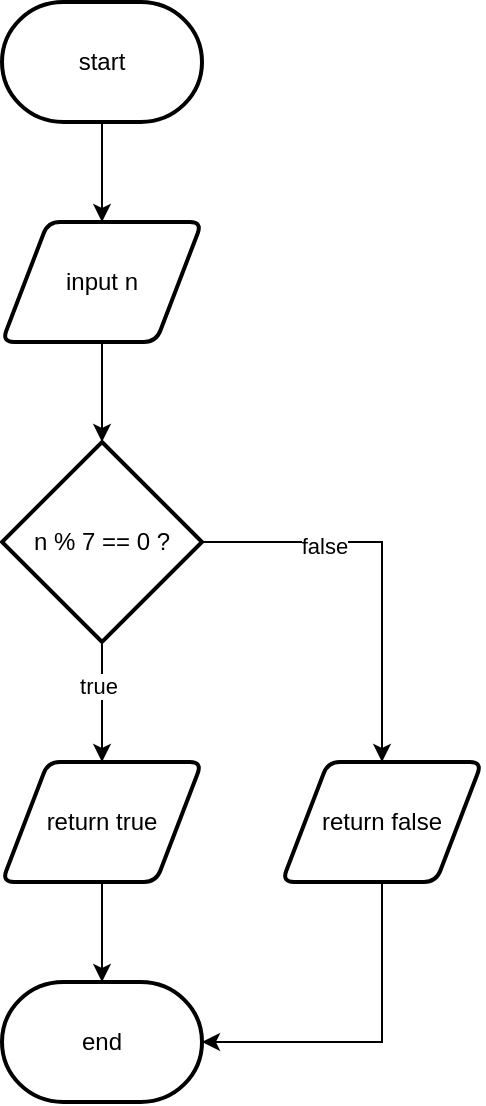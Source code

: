 <mxfile version="21.7.5" type="device">
  <diagram id="C5RBs43oDa-KdzZeNtuy" name="Page-1">
    <mxGraphModel dx="880" dy="438" grid="1" gridSize="10" guides="1" tooltips="1" connect="1" arrows="1" fold="1" page="1" pageScale="1" pageWidth="827" pageHeight="1169" math="0" shadow="0">
      <root>
        <mxCell id="WIyWlLk6GJQsqaUBKTNV-0" />
        <mxCell id="WIyWlLk6GJQsqaUBKTNV-1" parent="WIyWlLk6GJQsqaUBKTNV-0" />
        <mxCell id="sRLlW_jOxRREStjXcmUt-7" style="edgeStyle=orthogonalEdgeStyle;rounded=0;orthogonalLoop=1;jettySize=auto;html=1;entryX=0.5;entryY=0;entryDx=0;entryDy=0;" edge="1" parent="WIyWlLk6GJQsqaUBKTNV-1" source="sRLlW_jOxRREStjXcmUt-0" target="sRLlW_jOxRREStjXcmUt-2">
          <mxGeometry relative="1" as="geometry" />
        </mxCell>
        <mxCell id="sRLlW_jOxRREStjXcmUt-0" value="start" style="strokeWidth=2;html=1;shape=mxgraph.flowchart.terminator;whiteSpace=wrap;" vertex="1" parent="WIyWlLk6GJQsqaUBKTNV-1">
          <mxGeometry x="90" y="50" width="100" height="60" as="geometry" />
        </mxCell>
        <mxCell id="sRLlW_jOxRREStjXcmUt-1" value="end" style="strokeWidth=2;html=1;shape=mxgraph.flowchart.terminator;whiteSpace=wrap;" vertex="1" parent="WIyWlLk6GJQsqaUBKTNV-1">
          <mxGeometry x="90" y="540" width="100" height="60" as="geometry" />
        </mxCell>
        <mxCell id="sRLlW_jOxRREStjXcmUt-8" style="edgeStyle=orthogonalEdgeStyle;rounded=0;orthogonalLoop=1;jettySize=auto;html=1;exitX=0.5;exitY=1;exitDx=0;exitDy=0;entryX=0.5;entryY=0;entryDx=0;entryDy=0;entryPerimeter=0;" edge="1" parent="WIyWlLk6GJQsqaUBKTNV-1" source="sRLlW_jOxRREStjXcmUt-2" target="sRLlW_jOxRREStjXcmUt-3">
          <mxGeometry relative="1" as="geometry" />
        </mxCell>
        <mxCell id="sRLlW_jOxRREStjXcmUt-2" value="input n" style="shape=parallelogram;html=1;strokeWidth=2;perimeter=parallelogramPerimeter;whiteSpace=wrap;rounded=1;arcSize=12;size=0.23;" vertex="1" parent="WIyWlLk6GJQsqaUBKTNV-1">
          <mxGeometry x="90" y="160" width="100" height="60" as="geometry" />
        </mxCell>
        <mxCell id="sRLlW_jOxRREStjXcmUt-9" style="edgeStyle=orthogonalEdgeStyle;rounded=0;orthogonalLoop=1;jettySize=auto;html=1;entryX=0.5;entryY=0;entryDx=0;entryDy=0;" edge="1" parent="WIyWlLk6GJQsqaUBKTNV-1" source="sRLlW_jOxRREStjXcmUt-3" target="sRLlW_jOxRREStjXcmUt-4">
          <mxGeometry relative="1" as="geometry" />
        </mxCell>
        <mxCell id="sRLlW_jOxRREStjXcmUt-14" value="true" style="edgeLabel;html=1;align=center;verticalAlign=middle;resizable=0;points=[];" vertex="1" connectable="0" parent="sRLlW_jOxRREStjXcmUt-9">
          <mxGeometry x="-0.28" y="-2" relative="1" as="geometry">
            <mxPoint as="offset" />
          </mxGeometry>
        </mxCell>
        <mxCell id="sRLlW_jOxRREStjXcmUt-11" style="edgeStyle=orthogonalEdgeStyle;rounded=0;orthogonalLoop=1;jettySize=auto;html=1;" edge="1" parent="WIyWlLk6GJQsqaUBKTNV-1" source="sRLlW_jOxRREStjXcmUt-3" target="sRLlW_jOxRREStjXcmUt-5">
          <mxGeometry relative="1" as="geometry" />
        </mxCell>
        <mxCell id="sRLlW_jOxRREStjXcmUt-13" value="false" style="edgeLabel;html=1;align=center;verticalAlign=middle;resizable=0;points=[];" vertex="1" connectable="0" parent="sRLlW_jOxRREStjXcmUt-11">
          <mxGeometry x="-0.391" y="-2" relative="1" as="geometry">
            <mxPoint as="offset" />
          </mxGeometry>
        </mxCell>
        <mxCell id="sRLlW_jOxRREStjXcmUt-3" value="n % 7 == 0 ?" style="strokeWidth=2;html=1;shape=mxgraph.flowchart.decision;whiteSpace=wrap;" vertex="1" parent="WIyWlLk6GJQsqaUBKTNV-1">
          <mxGeometry x="90" y="270" width="100" height="100" as="geometry" />
        </mxCell>
        <mxCell id="sRLlW_jOxRREStjXcmUt-10" style="edgeStyle=orthogonalEdgeStyle;rounded=0;orthogonalLoop=1;jettySize=auto;html=1;entryX=0.5;entryY=0;entryDx=0;entryDy=0;entryPerimeter=0;" edge="1" parent="WIyWlLk6GJQsqaUBKTNV-1" source="sRLlW_jOxRREStjXcmUt-4" target="sRLlW_jOxRREStjXcmUt-1">
          <mxGeometry relative="1" as="geometry" />
        </mxCell>
        <mxCell id="sRLlW_jOxRREStjXcmUt-4" value="return true" style="shape=parallelogram;html=1;strokeWidth=2;perimeter=parallelogramPerimeter;whiteSpace=wrap;rounded=1;arcSize=12;size=0.23;" vertex="1" parent="WIyWlLk6GJQsqaUBKTNV-1">
          <mxGeometry x="90" y="430" width="100" height="60" as="geometry" />
        </mxCell>
        <mxCell id="sRLlW_jOxRREStjXcmUt-12" style="edgeStyle=orthogonalEdgeStyle;rounded=0;orthogonalLoop=1;jettySize=auto;html=1;entryX=1;entryY=0.5;entryDx=0;entryDy=0;entryPerimeter=0;" edge="1" parent="WIyWlLk6GJQsqaUBKTNV-1" source="sRLlW_jOxRREStjXcmUt-5" target="sRLlW_jOxRREStjXcmUt-1">
          <mxGeometry relative="1" as="geometry">
            <Array as="points">
              <mxPoint x="280" y="570" />
            </Array>
          </mxGeometry>
        </mxCell>
        <mxCell id="sRLlW_jOxRREStjXcmUt-5" value="return false" style="shape=parallelogram;html=1;strokeWidth=2;perimeter=parallelogramPerimeter;whiteSpace=wrap;rounded=1;arcSize=12;size=0.23;" vertex="1" parent="WIyWlLk6GJQsqaUBKTNV-1">
          <mxGeometry x="230" y="430" width="100" height="60" as="geometry" />
        </mxCell>
      </root>
    </mxGraphModel>
  </diagram>
</mxfile>
